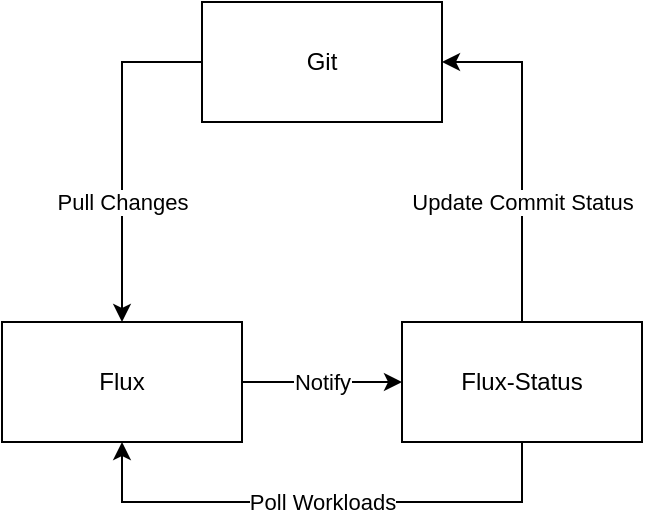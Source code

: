 <mxfile version="13.3.9" type="device"><diagram id="3wX-bZ4TJh7qUiPTYHAH" name="Workflow"><mxGraphModel dx="1178" dy="709" grid="1" gridSize="10" guides="1" tooltips="1" connect="1" arrows="1" fold="1" page="1" pageScale="1" pageWidth="3300" pageHeight="4681" math="0" shadow="0"><root><mxCell id="0"/><mxCell id="1" parent="0"/><mxCell id="RakNiwVoCP411qhJ_-Bz-3" value="Notify" style="edgeStyle=orthogonalEdgeStyle;rounded=0;orthogonalLoop=1;jettySize=auto;html=1;entryX=0;entryY=0.5;entryDx=0;entryDy=0;" edge="1" parent="1" source="RakNiwVoCP411qhJ_-Bz-1" target="RakNiwVoCP411qhJ_-Bz-2"><mxGeometry relative="1" as="geometry"/></mxCell><mxCell id="RakNiwVoCP411qhJ_-Bz-8" value="Pull Changes" style="edgeStyle=orthogonalEdgeStyle;rounded=0;orthogonalLoop=1;jettySize=auto;html=1;exitX=0.5;exitY=0;exitDx=0;exitDy=0;entryX=0;entryY=0.5;entryDx=0;entryDy=0;startArrow=classic;startFill=1;endArrow=none;endFill=0;" edge="1" parent="1" source="RakNiwVoCP411qhJ_-Bz-1" target="RakNiwVoCP411qhJ_-Bz-5"><mxGeometry x="-0.294" relative="1" as="geometry"><mxPoint as="offset"/></mxGeometry></mxCell><mxCell id="RakNiwVoCP411qhJ_-Bz-1" value="Flux" style="rounded=0;whiteSpace=wrap;html=1;" vertex="1" parent="1"><mxGeometry x="840" y="550" width="120" height="60" as="geometry"/></mxCell><mxCell id="RakNiwVoCP411qhJ_-Bz-4" value="Poll Workloads" style="edgeStyle=orthogonalEdgeStyle;rounded=0;orthogonalLoop=1;jettySize=auto;html=1;entryX=0.5;entryY=1;entryDx=0;entryDy=0;" edge="1" parent="1" source="RakNiwVoCP411qhJ_-Bz-2" target="RakNiwVoCP411qhJ_-Bz-1"><mxGeometry relative="1" as="geometry"><Array as="points"><mxPoint x="1100" y="640"/><mxPoint x="900" y="640"/></Array></mxGeometry></mxCell><mxCell id="RakNiwVoCP411qhJ_-Bz-2" value="Flux-Status" style="rounded=0;whiteSpace=wrap;html=1;" vertex="1" parent="1"><mxGeometry x="1040" y="550" width="120" height="60" as="geometry"/></mxCell><mxCell id="RakNiwVoCP411qhJ_-Bz-9" value="Update Commit Status" style="edgeStyle=orthogonalEdgeStyle;rounded=0;orthogonalLoop=1;jettySize=auto;html=1;exitX=1;exitY=0.5;exitDx=0;exitDy=0;entryX=0.5;entryY=0;entryDx=0;entryDy=0;endArrow=none;endFill=0;startArrow=classic;startFill=1;" edge="1" parent="1" source="RakNiwVoCP411qhJ_-Bz-5" target="RakNiwVoCP411qhJ_-Bz-2"><mxGeometry x="0.294" relative="1" as="geometry"><mxPoint as="offset"/></mxGeometry></mxCell><mxCell id="RakNiwVoCP411qhJ_-Bz-5" value="Git" style="rounded=0;whiteSpace=wrap;html=1;" vertex="1" parent="1"><mxGeometry x="940" y="390" width="120" height="60" as="geometry"/></mxCell></root></mxGraphModel></diagram></mxfile>